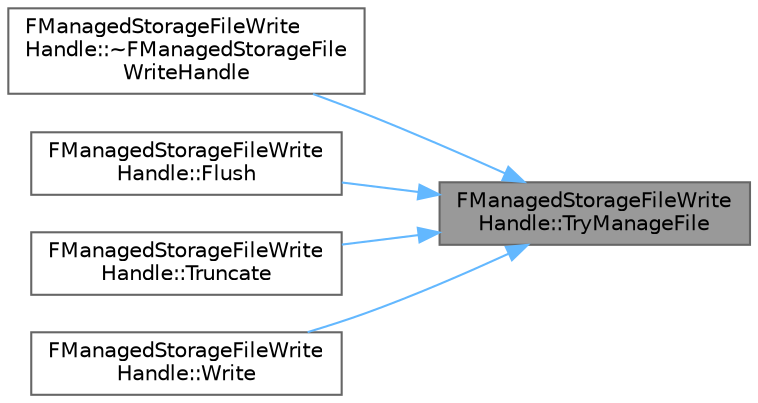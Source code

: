 digraph "FManagedStorageFileWriteHandle::TryManageFile"
{
 // INTERACTIVE_SVG=YES
 // LATEX_PDF_SIZE
  bgcolor="transparent";
  edge [fontname=Helvetica,fontsize=10,labelfontname=Helvetica,labelfontsize=10];
  node [fontname=Helvetica,fontsize=10,shape=box,height=0.2,width=0.4];
  rankdir="RL";
  Node1 [id="Node000001",label="FManagedStorageFileWrite\lHandle::TryManageFile",height=0.2,width=0.4,color="gray40", fillcolor="grey60", style="filled", fontcolor="black",tooltip=" "];
  Node1 -> Node2 [id="edge1_Node000001_Node000002",dir="back",color="steelblue1",style="solid",tooltip=" "];
  Node2 [id="Node000002",label="FManagedStorageFileWrite\lHandle::~FManagedStorageFile\lWriteHandle",height=0.2,width=0.4,color="grey40", fillcolor="white", style="filled",URL="$d5/dbf/classFManagedStorageFileWriteHandle.html#a3c179aa6c2a36e7126fab5555ecc25ce",tooltip=" "];
  Node1 -> Node3 [id="edge2_Node000001_Node000003",dir="back",color="steelblue1",style="solid",tooltip=" "];
  Node3 [id="Node000003",label="FManagedStorageFileWrite\lHandle::Flush",height=0.2,width=0.4,color="grey40", fillcolor="white", style="filled",URL="$d5/dbf/classFManagedStorageFileWriteHandle.html#a7dba8dff83b7680582558195a55f8e28",tooltip="Flushes file handle to disk."];
  Node1 -> Node4 [id="edge3_Node000001_Node000004",dir="back",color="steelblue1",style="solid",tooltip=" "];
  Node4 [id="Node000004",label="FManagedStorageFileWrite\lHandle::Truncate",height=0.2,width=0.4,color="grey40", fillcolor="white", style="filled",URL="$d5/dbf/classFManagedStorageFileWriteHandle.html#a77f55f333514ea123c9911a218f01ff3",tooltip="Truncate the file to the given size (in bytes)."];
  Node1 -> Node5 [id="edge4_Node000001_Node000005",dir="back",color="steelblue1",style="solid",tooltip=" "];
  Node5 [id="Node000005",label="FManagedStorageFileWrite\lHandle::Write",height=0.2,width=0.4,color="grey40", fillcolor="white", style="filled",URL="$d5/dbf/classFManagedStorageFileWriteHandle.html#a54da580b40fc9a20194008401e9c946a",tooltip="Write bytes to the file."];
}
